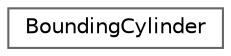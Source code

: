 digraph "クラス階層図"
{
 // LATEX_PDF_SIZE
  bgcolor="transparent";
  edge [fontname=Helvetica,fontsize=10,labelfontname=Helvetica,labelfontsize=10];
  node [fontname=Helvetica,fontsize=10,shape=box,height=0.2,width=0.4];
  rankdir="LR";
  Node0 [id="Node000000",label="BoundingCylinder",height=0.2,width=0.4,color="grey40", fillcolor="white", style="filled",URL="$struct_bounding_cylinder.html",tooltip=" "];
}
